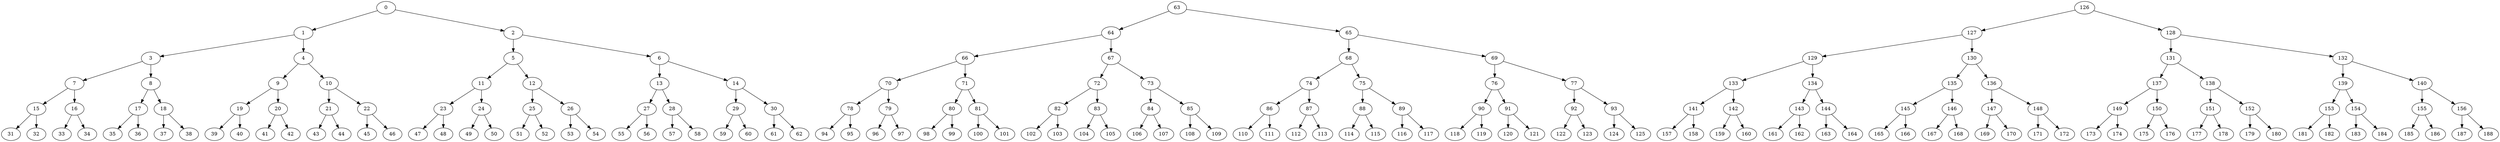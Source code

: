 strict digraph  {
0;
1;
2;
3;
4;
5;
6;
7;
8;
9;
10;
11;
12;
13;
14;
15;
16;
17;
18;
19;
20;
21;
22;
23;
24;
25;
26;
27;
28;
29;
30;
31;
32;
33;
34;
35;
36;
37;
38;
39;
40;
41;
42;
43;
44;
45;
46;
47;
48;
49;
50;
51;
52;
53;
54;
55;
56;
57;
58;
59;
60;
61;
62;
63;
64;
65;
66;
67;
68;
69;
70;
71;
72;
73;
74;
75;
76;
77;
78;
79;
80;
81;
82;
83;
84;
85;
86;
87;
88;
89;
90;
91;
92;
93;
94;
95;
96;
97;
98;
99;
100;
101;
102;
103;
104;
105;
106;
107;
108;
109;
110;
111;
112;
113;
114;
115;
116;
117;
118;
119;
120;
121;
122;
123;
124;
125;
126;
127;
128;
129;
130;
131;
132;
133;
134;
135;
136;
137;
138;
139;
140;
141;
142;
143;
144;
145;
146;
147;
148;
149;
150;
151;
152;
153;
154;
155;
156;
157;
158;
159;
160;
161;
162;
163;
164;
165;
166;
167;
168;
169;
170;
171;
172;
173;
174;
175;
176;
177;
178;
179;
180;
181;
182;
183;
184;
185;
186;
187;
188;
0 -> 1;
0 -> 2;
1 -> 3;
1 -> 4;
2 -> 5;
2 -> 6;
3 -> 7;
3 -> 8;
4 -> 9;
4 -> 10;
5 -> 11;
5 -> 12;
6 -> 13;
6 -> 14;
7 -> 15;
7 -> 16;
8 -> 17;
8 -> 18;
9 -> 19;
9 -> 20;
10 -> 21;
10 -> 22;
11 -> 23;
11 -> 24;
12 -> 25;
12 -> 26;
13 -> 27;
13 -> 28;
14 -> 29;
14 -> 30;
15 -> 31;
15 -> 32;
16 -> 33;
16 -> 34;
17 -> 35;
17 -> 36;
18 -> 37;
18 -> 38;
19 -> 39;
19 -> 40;
20 -> 41;
20 -> 42;
21 -> 43;
21 -> 44;
22 -> 45;
22 -> 46;
23 -> 47;
23 -> 48;
24 -> 49;
24 -> 50;
25 -> 51;
25 -> 52;
26 -> 53;
26 -> 54;
27 -> 55;
27 -> 56;
28 -> 57;
28 -> 58;
29 -> 59;
29 -> 60;
30 -> 61;
30 -> 62;
63 -> 64;
63 -> 65;
64 -> 66;
64 -> 67;
65 -> 68;
65 -> 69;
66 -> 70;
66 -> 71;
67 -> 72;
67 -> 73;
68 -> 74;
68 -> 75;
69 -> 76;
69 -> 77;
70 -> 78;
70 -> 79;
71 -> 80;
71 -> 81;
72 -> 82;
72 -> 83;
73 -> 84;
73 -> 85;
74 -> 86;
74 -> 87;
75 -> 88;
75 -> 89;
76 -> 90;
76 -> 91;
77 -> 92;
77 -> 93;
78 -> 94;
78 -> 95;
79 -> 96;
79 -> 97;
80 -> 98;
80 -> 99;
81 -> 100;
81 -> 101;
82 -> 102;
82 -> 103;
83 -> 104;
83 -> 105;
84 -> 106;
84 -> 107;
85 -> 108;
85 -> 109;
86 -> 110;
86 -> 111;
87 -> 112;
87 -> 113;
88 -> 114;
88 -> 115;
89 -> 116;
89 -> 117;
90 -> 118;
90 -> 119;
91 -> 120;
91 -> 121;
92 -> 122;
92 -> 123;
93 -> 124;
93 -> 125;
126 -> 127;
126 -> 128;
127 -> 129;
127 -> 130;
128 -> 131;
128 -> 132;
129 -> 133;
129 -> 134;
130 -> 135;
130 -> 136;
131 -> 137;
131 -> 138;
132 -> 139;
132 -> 140;
133 -> 141;
133 -> 142;
134 -> 143;
134 -> 144;
135 -> 145;
135 -> 146;
136 -> 147;
136 -> 148;
137 -> 149;
137 -> 150;
138 -> 151;
138 -> 152;
139 -> 153;
139 -> 154;
140 -> 155;
140 -> 156;
141 -> 157;
141 -> 158;
142 -> 159;
142 -> 160;
143 -> 161;
143 -> 162;
144 -> 163;
144 -> 164;
145 -> 165;
145 -> 166;
146 -> 167;
146 -> 168;
147 -> 169;
147 -> 170;
148 -> 171;
148 -> 172;
149 -> 173;
149 -> 174;
150 -> 175;
150 -> 176;
151 -> 177;
151 -> 178;
152 -> 179;
152 -> 180;
153 -> 181;
153 -> 182;
154 -> 183;
154 -> 184;
155 -> 185;
155 -> 186;
156 -> 187;
156 -> 188;
}
